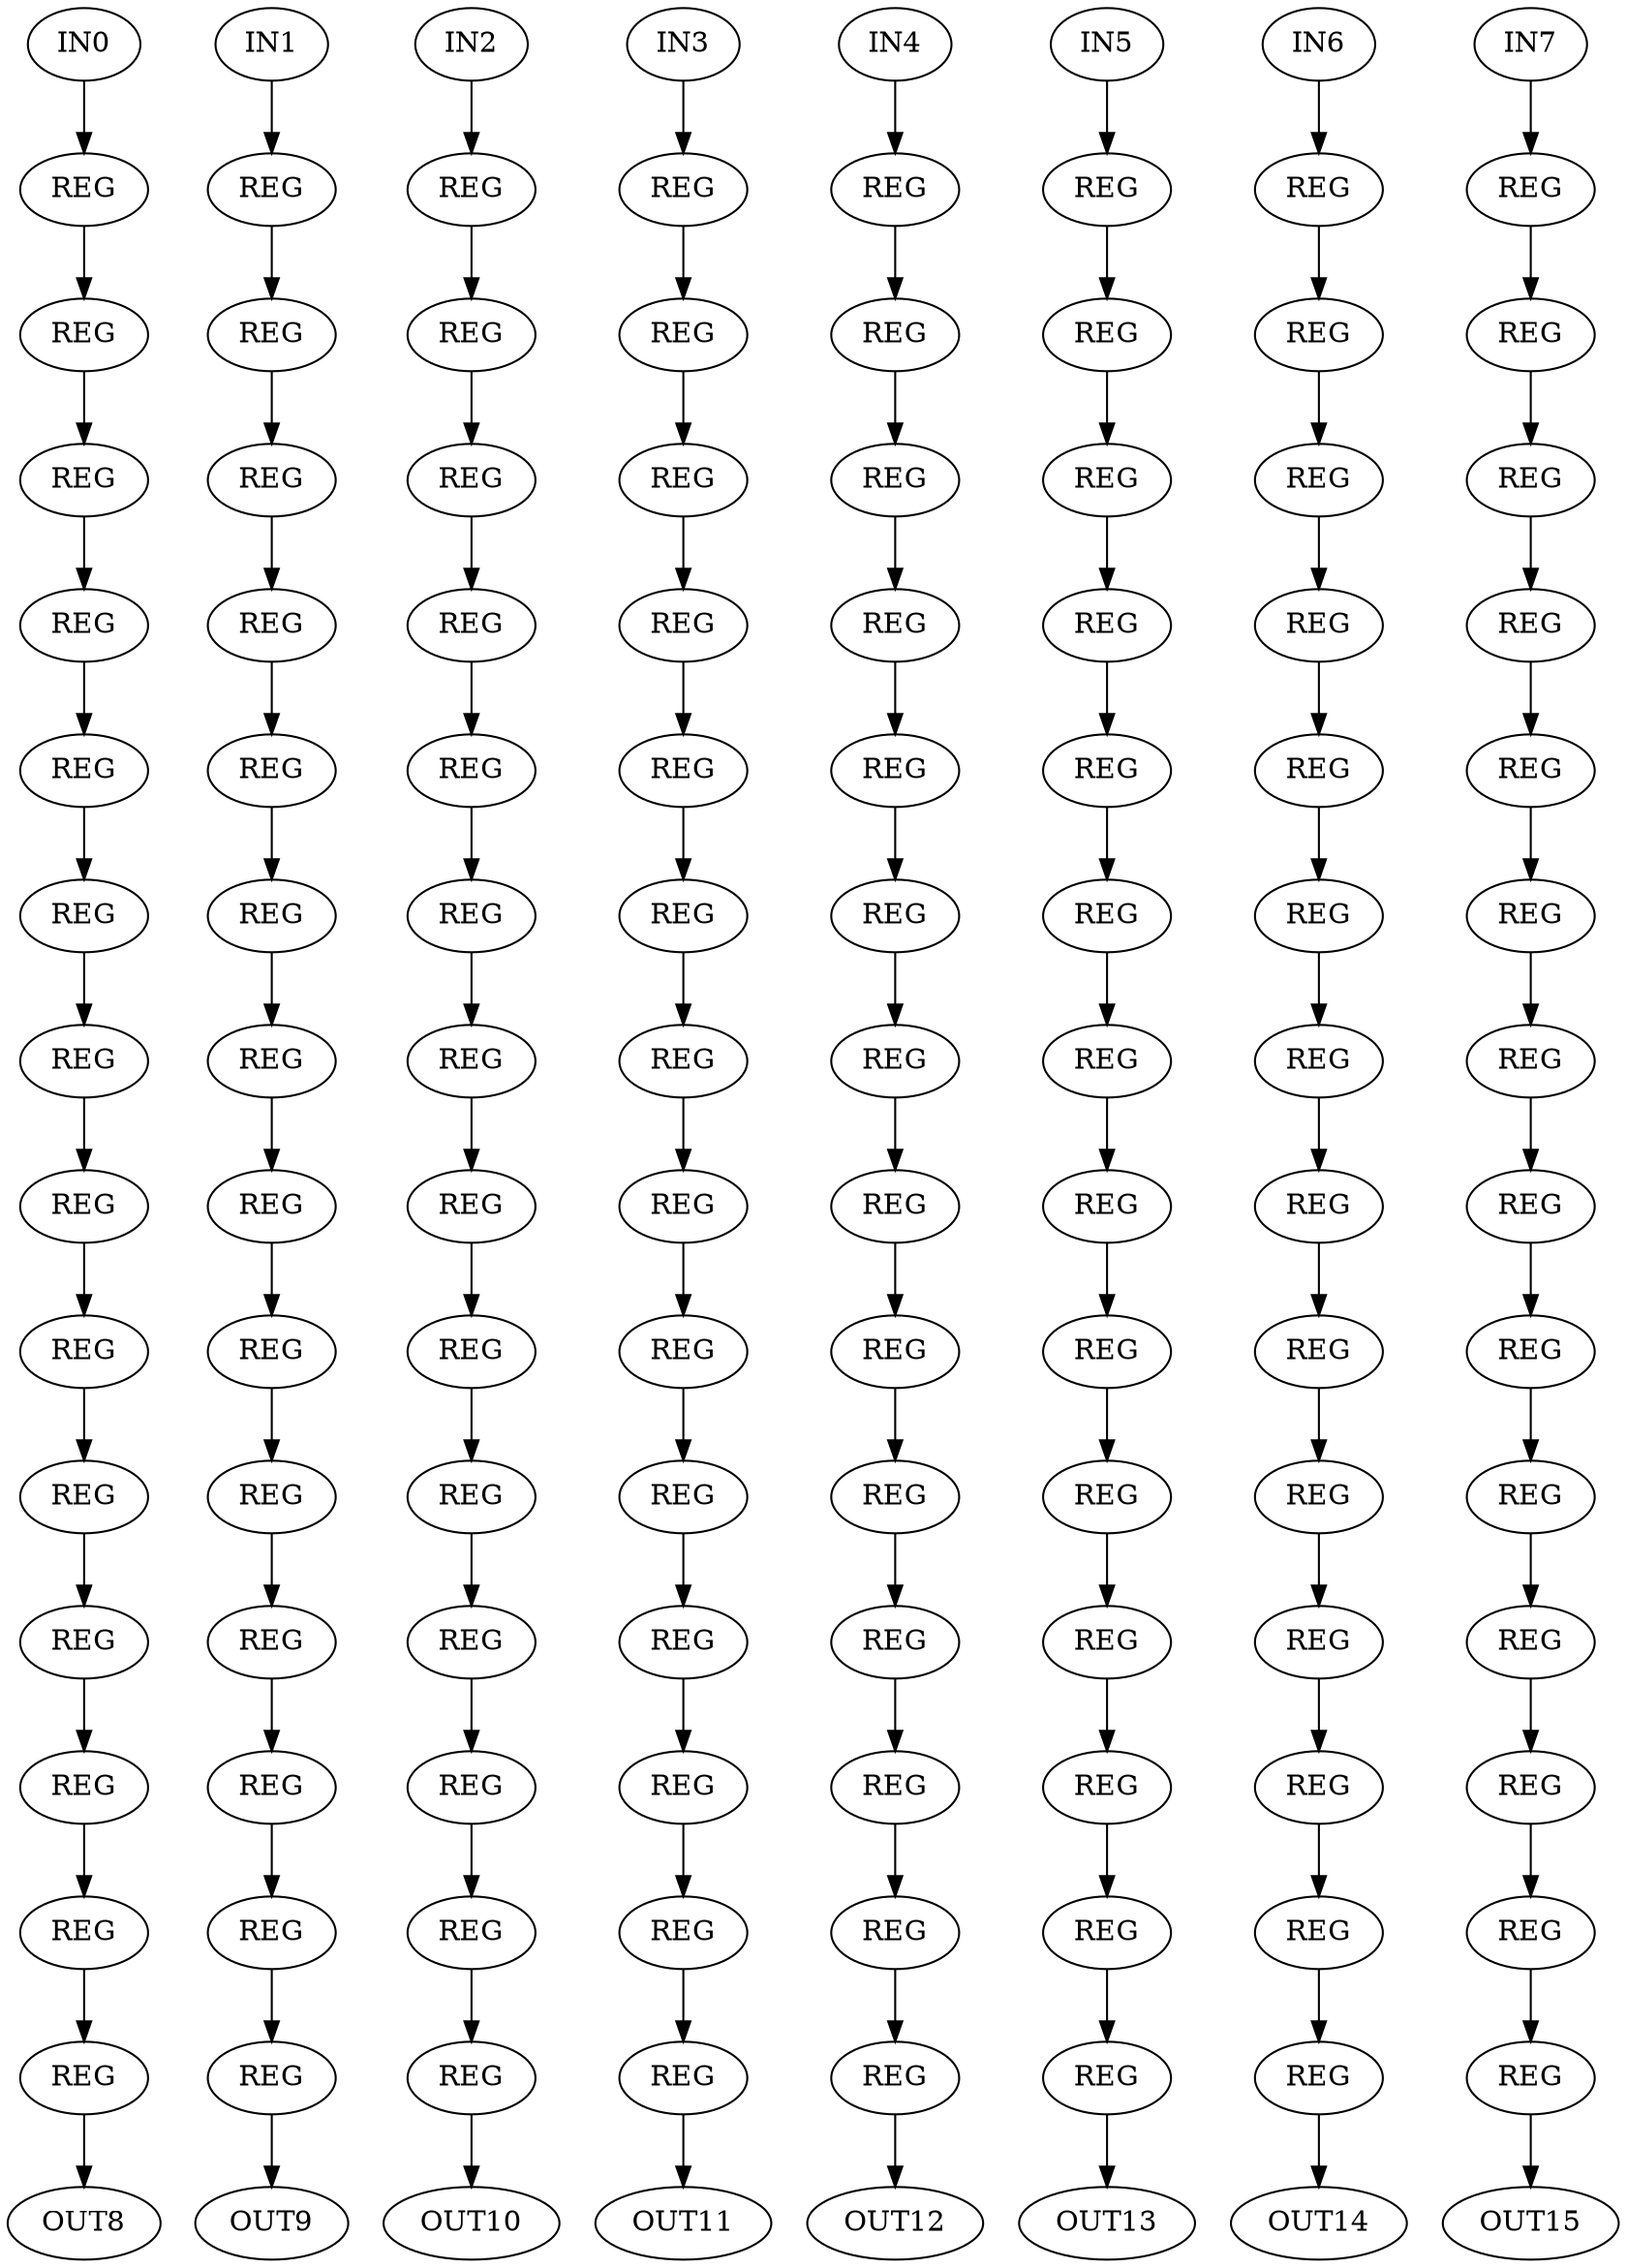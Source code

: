 digraph loopback{
 0 [ label = IN0 ]
 1 [ label = IN1 ]
 2 [ label = IN2 ]
 3 [ label = IN3 ]
 4 [ label = IN4 ]
 5 [ label = IN5 ]
 6 [ label = IN6 ]
 7 [ label = IN7 ]
 8 [ label = OUT8 ]
 9 [ label = OUT9 ]
 10 [ label = OUT10 ]
 11 [ label = OUT11 ]
 12 [ label = OUT12 ]
 13 [ label = OUT13 ]
 14 [ label = OUT14 ]
 15 [ label = OUT15 ]
 16 [ label = REG]
 17 [ label = REG]
 18 [ label = REG]
 19 [ label = REG]
 20 [ label = REG]
 21 [ label = REG]
 22 [ label = REG]
 23 [ label = REG]
 24 [ label = REG]
 25 [ label = REG]
 26 [ label = REG]
 27 [ label = REG]
 28 [ label = REG]
 29 [ label = REG]
 30 [ label = REG]
 31 [ label = REG]
 32 [ label = REG]
 33 [ label = REG]
 34 [ label = REG]
 35 [ label = REG]
 36 [ label = REG]
 37 [ label = REG]
 38 [ label = REG]
 39 [ label = REG]
 40 [ label = REG]
 41 [ label = REG]
 42 [ label = REG]
 43 [ label = REG]
 44 [ label = REG]
 45 [ label = REG]
 46 [ label = REG]
 47 [ label = REG]
 48 [ label = REG]
 49 [ label = REG]
 50 [ label = REG]
 51 [ label = REG]
 52 [ label = REG]
 53 [ label = REG]
 54 [ label = REG]
 55 [ label = REG]
 56 [ label = REG]
 57 [ label = REG]
 58 [ label = REG]
 59 [ label = REG]
 60 [ label = REG]
 61 [ label = REG]
 62 [ label = REG]
 63 [ label = REG]
 64 [ label = REG]
 65 [ label = REG]
 66 [ label = REG]
 67 [ label = REG]
 68 [ label = REG]
 69 [ label = REG]
 70 [ label = REG]
 71 [ label = REG]
 72 [ label = REG]
 73 [ label = REG]
 74 [ label = REG]
 75 [ label = REG]
 76 [ label = REG]
 77 [ label = REG]
 78 [ label = REG]
 79 [ label = REG]
 80 [ label = REG]
 81 [ label = REG]
 82 [ label = REG]
 83 [ label = REG]
 84 [ label = REG]
 85 [ label = REG]
 86 [ label = REG]
 87 [ label = REG]
 88 [ label = REG]
 89 [ label = REG]
 90 [ label = REG]
 91 [ label = REG]
 92 [ label = REG]
 93 [ label = REG]
 94 [ label = REG]
 95 [ label = REG]
 96 [ label = REG]
 97 [ label = REG]
 98 [ label = REG]
 99 [ label = REG]
 100 [ label = REG]
 101 [ label = REG]
 102 [ label = REG]
 103 [ label = REG]
 104 [ label = REG]
 105 [ label = REG]
 106 [ label = REG]
 107 [ label = REG]
 108 [ label = REG]
 109 [ label = REG]
 110 [ label = REG]
 111 [ label = REG]
 112 [ label = REG]
 113 [ label = REG]
 114 [ label = REG]
 115 [ label = REG]
 116 [ label = REG]
 117 [ label = REG]
 118 [ label = REG]
 119 [ label = REG]
 120 [ label = REG]
 121 [ label = REG]
 122 [ label = REG]
 123 [ label = REG]
 124 [ label = REG]
 125 [ label = REG]
 126 [ label = REG]
 127 [ label = REG]
 0 -> 16
 1 -> 30
 2 -> 44
 3 -> 58
 4 -> 72
 5 -> 86
 6 -> 100
 7 -> 114
 16 -> 17
 17 -> 18
 18 -> 19
 19 -> 20
 20 -> 21
 21 -> 22
 22 -> 23
 23 -> 24
 24 -> 25
 25 -> 26
 26 -> 27
 27 -> 28
 28 -> 29
 29 -> 8
 30 -> 31
 31 -> 32
 32 -> 33
 33 -> 34
 34 -> 35
 35 -> 36
 36 -> 37
 37 -> 38
 38 -> 39
 39 -> 40
 40 -> 41
 41 -> 42
 42 -> 43
 43 -> 9
 44 -> 45
 45 -> 46
 46 -> 47
 47 -> 48
 48 -> 49
 49 -> 50
 50 -> 51
 51 -> 52
 52 -> 53
 53 -> 54
 54 -> 55
 55 -> 56
 56 -> 57
 57 -> 10
 58 -> 59
 59 -> 60
 60 -> 61
 61 -> 62
 62 -> 63
 63 -> 64
 64 -> 65
 65 -> 66
 66 -> 67
 67 -> 68
 68 -> 69
 69 -> 70
 70 -> 71
 71 -> 11
 72 -> 73
 73 -> 74
 74 -> 75
 75 -> 76
 76 -> 77
 77 -> 78
 78 -> 79
 79 -> 80
 80 -> 81
 81 -> 82
 82 -> 83
 83 -> 84
 84 -> 85
 85 -> 12
 86 -> 87
 87 -> 88
 88 -> 89
 89 -> 90
 90 -> 91
 91 -> 92
 92 -> 93
 93 -> 94
 94 -> 95
 95 -> 96
 96 -> 97
 97 -> 98
 98 -> 99
 99 -> 13
 100 -> 101
 101 -> 102
 102 -> 103
 103 -> 104
 104 -> 105
 105 -> 106
 106 -> 107
 107 -> 108
 108 -> 109
 109 -> 110
 110 -> 111
 111 -> 112
 112 -> 113
 113 -> 14
 114 -> 115
 115 -> 116
 116 -> 117
 117 -> 118
 118 -> 119
 119 -> 120
 120 -> 121
 121 -> 122
 122 -> 123
 123 -> 124
 124 -> 125
 125 -> 126
 126 -> 127
 127 -> 15
}
